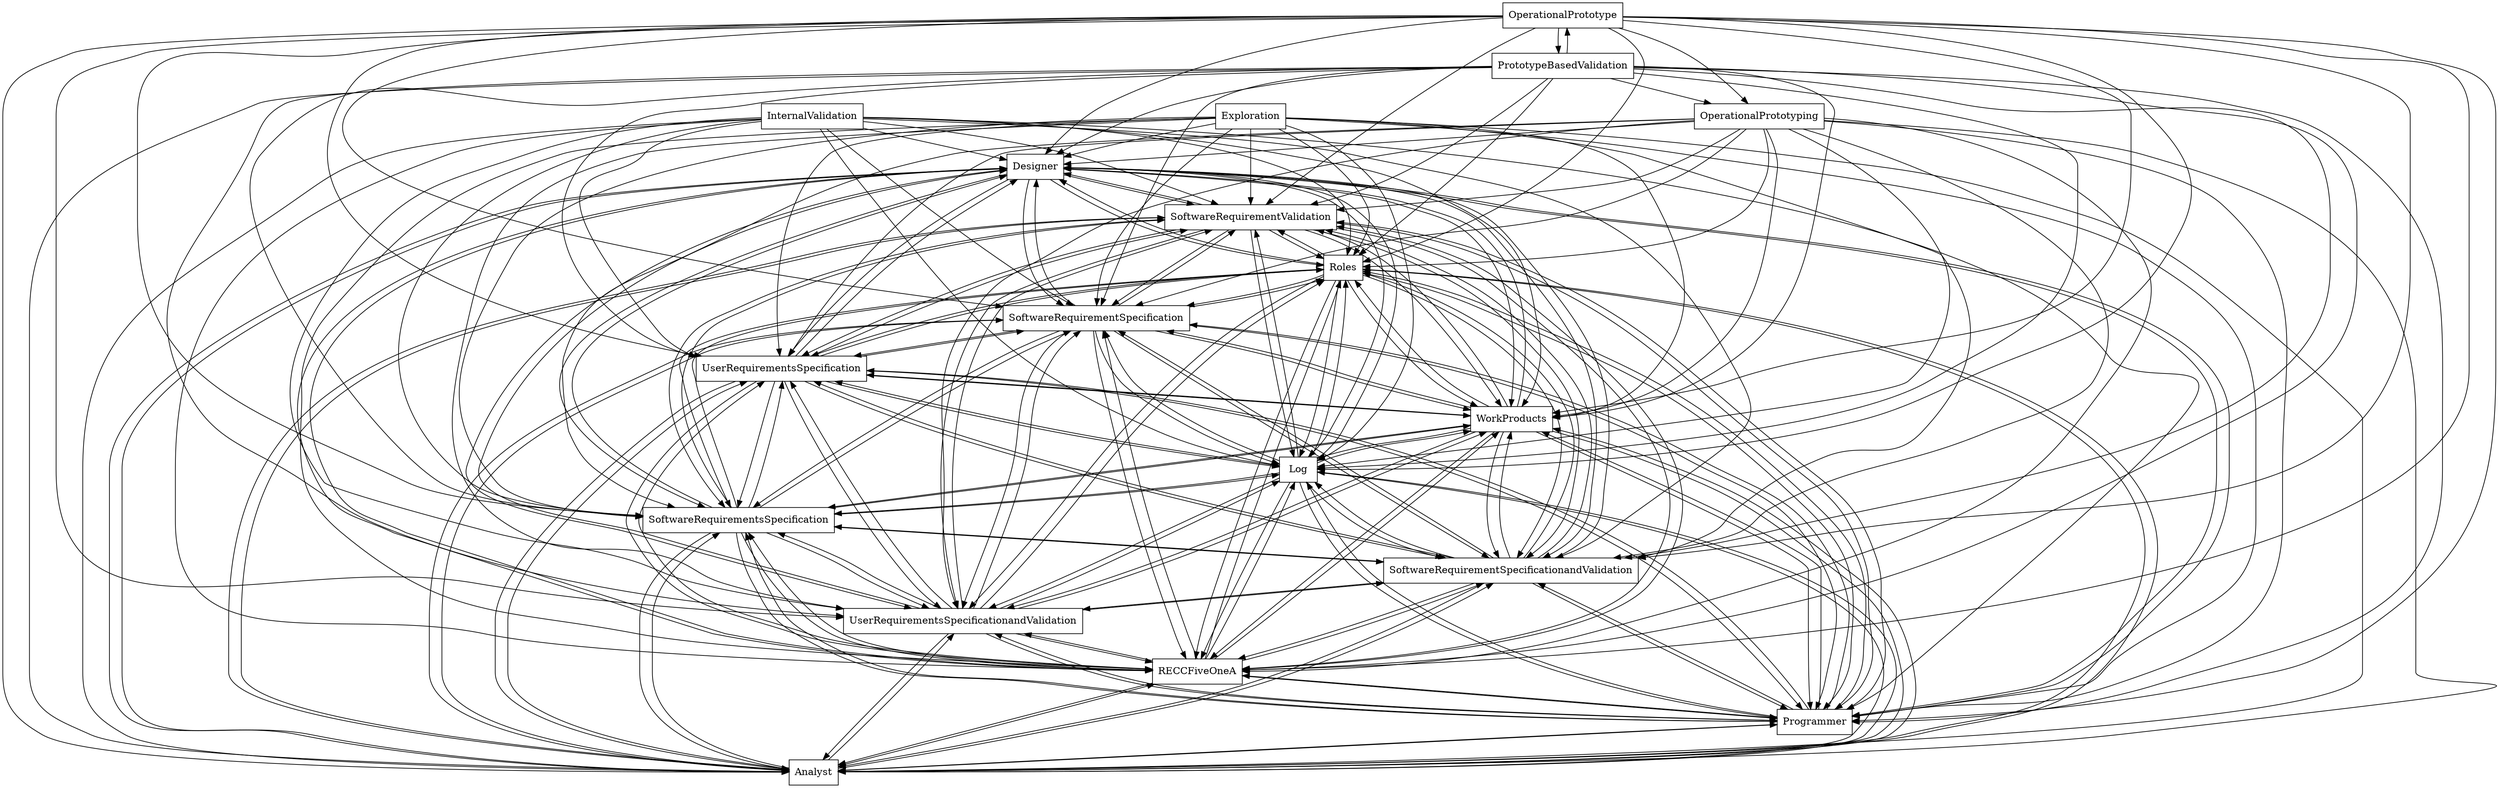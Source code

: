 digraph{
graph [rankdir=TB];
node [shape=box];
edge [arrowhead=normal];
0[label="OperationalPrototype",]
1[label="Designer",]
2[label="InternalValidation",]
3[label="SoftwareRequirementValidation",]
4[label="Analyst",]
5[label="PrototypeBasedValidation",]
6[label="Programmer",]
7[label="RECCFiveOneA",]
8[label="UserRequirementsSpecificationandValidation",]
9[label="SoftwareRequirementSpecificationandValidation",]
10[label="SoftwareRequirementsSpecification",]
11[label="OperationalPrototyping",]
12[label="Log",]
13[label="WorkProducts",]
14[label="UserRequirementsSpecification",]
15[label="SoftwareRequirementSpecification",]
16[label="Exploration",]
17[label="Roles",]
0->1[label="",]
0->3[label="",]
0->4[label="",]
0->5[label="",]
0->6[label="",]
0->7[label="",]
0->8[label="",]
0->9[label="",]
0->10[label="",]
0->11[label="",]
0->12[label="",]
0->13[label="",]
0->14[label="",]
0->15[label="",]
0->17[label="",]
1->3[label="",]
1->4[label="",]
1->6[label="",]
1->7[label="",]
1->8[label="",]
1->9[label="",]
1->10[label="",]
1->12[label="",]
1->13[label="",]
1->14[label="",]
1->15[label="",]
1->17[label="",]
2->1[label="",]
2->3[label="",]
2->4[label="",]
2->6[label="",]
2->7[label="",]
2->8[label="",]
2->9[label="",]
2->10[label="",]
2->12[label="",]
2->13[label="",]
2->14[label="",]
2->15[label="",]
2->17[label="",]
3->1[label="",]
3->4[label="",]
3->6[label="",]
3->7[label="",]
3->8[label="",]
3->9[label="",]
3->10[label="",]
3->12[label="",]
3->13[label="",]
3->14[label="",]
3->15[label="",]
3->17[label="",]
4->1[label="",]
4->3[label="",]
4->6[label="",]
4->7[label="",]
4->8[label="",]
4->9[label="",]
4->10[label="",]
4->12[label="",]
4->13[label="",]
4->14[label="",]
4->15[label="",]
4->17[label="",]
5->0[label="",]
5->1[label="",]
5->3[label="",]
5->4[label="",]
5->6[label="",]
5->7[label="",]
5->8[label="",]
5->9[label="",]
5->10[label="",]
5->11[label="",]
5->12[label="",]
5->13[label="",]
5->14[label="",]
5->15[label="",]
5->17[label="",]
6->1[label="",]
6->3[label="",]
6->4[label="",]
6->7[label="",]
6->8[label="",]
6->9[label="",]
6->10[label="",]
6->12[label="",]
6->13[label="",]
6->14[label="",]
6->15[label="",]
6->17[label="",]
7->1[label="",]
7->3[label="",]
7->4[label="",]
7->6[label="",]
7->8[label="",]
7->9[label="",]
7->10[label="",]
7->12[label="",]
7->13[label="",]
7->14[label="",]
7->15[label="",]
7->17[label="",]
8->1[label="",]
8->3[label="",]
8->4[label="",]
8->6[label="",]
8->7[label="",]
8->9[label="",]
8->10[label="",]
8->12[label="",]
8->13[label="",]
8->14[label="",]
8->15[label="",]
8->17[label="",]
9->1[label="",]
9->3[label="",]
9->4[label="",]
9->6[label="",]
9->7[label="",]
9->8[label="",]
9->10[label="",]
9->12[label="",]
9->13[label="",]
9->14[label="",]
9->15[label="",]
9->17[label="",]
10->1[label="",]
10->3[label="",]
10->4[label="",]
10->6[label="",]
10->7[label="",]
10->8[label="",]
10->9[label="",]
10->12[label="",]
10->13[label="",]
10->14[label="",]
10->15[label="",]
10->17[label="",]
11->1[label="",]
11->3[label="",]
11->4[label="",]
11->6[label="",]
11->7[label="",]
11->8[label="",]
11->9[label="",]
11->10[label="",]
11->12[label="",]
11->13[label="",]
11->14[label="",]
11->15[label="",]
11->17[label="",]
12->1[label="",]
12->3[label="",]
12->4[label="",]
12->6[label="",]
12->7[label="",]
12->8[label="",]
12->9[label="",]
12->10[label="",]
12->13[label="",]
12->14[label="",]
12->15[label="",]
12->17[label="",]
13->1[label="",]
13->3[label="",]
13->4[label="",]
13->6[label="",]
13->7[label="",]
13->8[label="",]
13->9[label="",]
13->10[label="",]
13->12[label="",]
13->14[label="",]
13->15[label="",]
13->17[label="",]
14->1[label="",]
14->3[label="",]
14->4[label="",]
14->6[label="",]
14->7[label="",]
14->8[label="",]
14->9[label="",]
14->10[label="",]
14->12[label="",]
14->13[label="",]
14->15[label="",]
14->17[label="",]
15->1[label="",]
15->3[label="",]
15->4[label="",]
15->6[label="",]
15->7[label="",]
15->8[label="",]
15->9[label="",]
15->10[label="",]
15->12[label="",]
15->13[label="",]
15->14[label="",]
15->17[label="",]
16->1[label="",]
16->3[label="",]
16->4[label="",]
16->6[label="",]
16->7[label="",]
16->8[label="",]
16->9[label="",]
16->10[label="",]
16->12[label="",]
16->13[label="",]
16->14[label="",]
16->15[label="",]
16->17[label="",]
17->1[label="",]
17->3[label="",]
17->4[label="",]
17->6[label="",]
17->7[label="",]
17->8[label="",]
17->9[label="",]
17->10[label="",]
17->12[label="",]
17->13[label="",]
17->14[label="",]
17->15[label="",]
}
